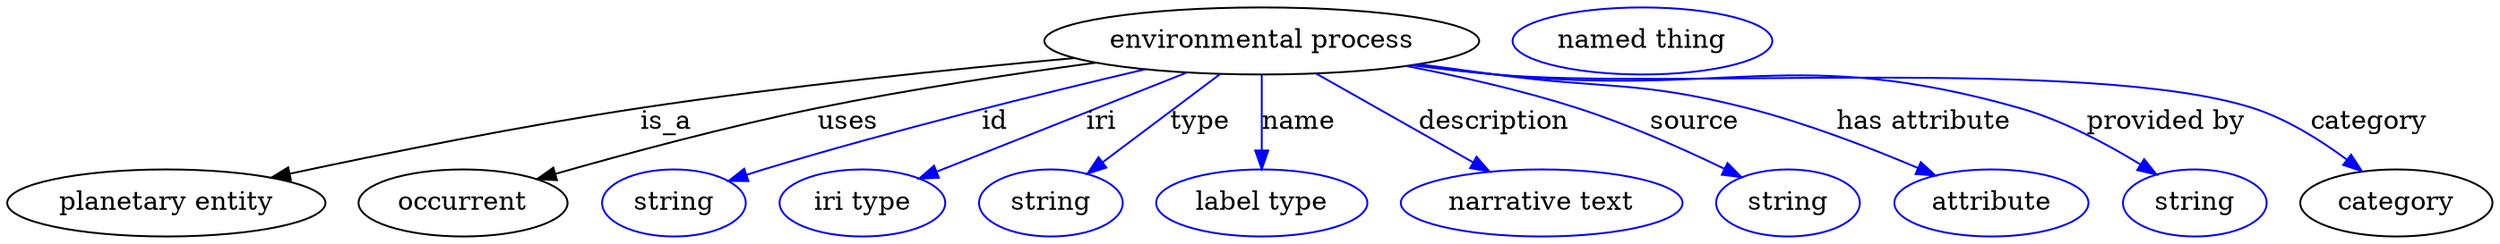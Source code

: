 digraph {
	graph [bb="0,0,1328.5,123"];
	node [label="\N"];
	"environmental process"	[height=0.5,
		label="environmental process",
		pos="671.14,105",
		width=3.2317];
	"planetary entity"	[height=0.5,
		pos="85.142,18",
		width=2.3651];
	"environmental process" -> "planetary entity"	[label=is_a,
		lp="353.14,61.5",
		pos="e,141.38,31.571 570.97,95.788 504.93,89.798 416.65,80.691 339.14,69 274.98,59.323 202.4,44.658 151.31,33.709"];
	occurrent	[height=0.5,
		pos="244.14,18",
		width=1.5526];
	"environmental process" -> occurrent	[label=uses,
		lp="449.64,61.5",
		pos="e,283.66,30.845 582.29,93.35 537.37,87.356 482.13,79.05 433.14,69 385.22,59.171 331.36,44.562 293.43,33.67"];
	id	[color=blue,
		height=0.5,
		label=string,
		pos="356.14,18",
		width=1.0652];
	"environmental process" -> id	[color=blue,
		label=id,
		lp="528.14,61.5",
		pos="e,385.19,29.766 608.66,89.786 554.26,77.01 473.48,57.061 404.14,36 401.05,35.062 397.87,34.046 394.68,32.993",
		style=solid];
	iri	[color=blue,
		height=0.5,
		label="iri type",
		pos="457.14,18",
		width=1.2277];
	"environmental process" -> iri	[color=blue,
		label=iri,
		lp="585.14,61.5",
		pos="e,487.53,31.071 630.89,88.012 592.66,72.826 535.49,50.121 497.29,34.948",
		style=solid];
	type	[color=blue,
		height=0.5,
		label=string,
		pos="558.14,18",
		width=1.0652];
	"environmental process" -> type	[color=blue,
		label=type,
		lp="638.14,61.5",
		pos="e,577.78,33.771 648.82,87.207 630.78,73.636 605.29,54.464 585.93,39.9",
		style=solid];
	name	[color=blue,
		height=0.5,
		label="label type",
		pos="671.14,18",
		width=1.5707];
	"environmental process" -> name	[color=blue,
		label=name,
		lp="691.14,61.5",
		pos="e,671.14,36.175 671.14,86.799 671.14,75.163 671.14,59.548 671.14,46.237",
		style=solid];
	description	[color=blue,
		height=0.5,
		label="narrative text",
		pos="821.14,18",
		width=2.0943];
	"environmental process" -> description	[color=blue,
		label=description,
		lp="795.64,61.5",
		pos="e,793.21,34.83 700.42,87.409 724.44,73.796 758.59,54.447 784.44,39.798",
		style=solid];
	source	[color=blue,
		height=0.5,
		label=string,
		pos="953.14,18",
		width=1.0652];
	"environmental process" -> source	[color=blue,
		label=source,
		lp="903.14,61.5",
		pos="e,928.16,31.9 748.59,91.539 777.66,85.933 810.76,78.426 840.14,69 867.37,60.267 896.87,47.075 918.9,36.434",
		style=solid];
	"has attribute"	[color=blue,
		height=0.5,
		label=attribute,
		pos="1061.1,18",
		width=1.4443];
	"environmental process" -> "has attribute"	[color=blue,
		label="has attribute",
		lp="1026.1,61.5",
		pos="e,1031.3,32.778 755.19,92.539 768.87,90.682 782.9,88.783 796.14,87 856.13,78.921 872.49,83.968 931.14,69 962.51,60.994 996.63,47.685 \
1022,36.81",
		style=solid];
	"provided by"	[color=blue,
		height=0.5,
		label=string,
		pos="1169.1,18",
		width=1.0652];
	"environmental process" -> "provided by"	[color=blue,
		label="provided by",
		lp="1154.6,61.5",
		pos="e,1148.7,33.494 752.4,92.095 766.95,90.208 781.98,88.415 796.14,87 920.67,74.56 956.9,103.69 1077.1,69 1099.6,62.52 1122.7,49.935 \
1140.1,39.013",
		style=solid];
	category	[height=0.5,
		pos="1277.1,18",
		width=1.4263];
	"environmental process" -> category	[color=blue,
		label=category,
		lp="1263.6,61.5",
		pos="e,1259,35.07 751.71,91.949 766.46,90.054 781.75,88.296 796.14,87 885.87,78.922 1115.4,96.753 1201.1,69 1219.2,63.158 1237,51.795 \
1250.9,41.377",
		style=solid];
	"named thing_category"	[color=blue,
		height=0.5,
		label="named thing",
		pos="875.14,105",
		width=1.9318];
}
